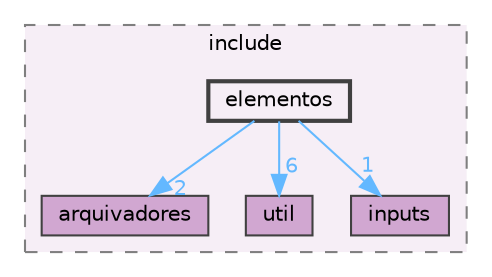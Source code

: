 digraph "elementos"
{
 // LATEX_PDF_SIZE
  bgcolor="transparent";
  edge [fontname=Helvetica,fontsize=10,labelfontname=Helvetica,labelfontsize=10];
  node [fontname=Helvetica,fontsize=10,shape=box,height=0.2,width=0.4];
  compound=true
  subgraph clusterdir_9a744b5567c265deacf566b467d8af59 {
    graph [ bgcolor="#f6eef6", pencolor="grey50", label="include", fontname=Helvetica,fontsize=10 style="filled,dashed", URL="dir_9a744b5567c265deacf566b467d8af59.html",tooltip=""]
  dir_0058f9f8930e3f234e27134542bf0d59 [label="arquivadores", fillcolor="#d1a7d1", color="grey25", style="filled", URL="dir_0058f9f8930e3f234e27134542bf0d59.html",tooltip=""];
  dir_01945739458c10315f029035be55b339 [label="util", fillcolor="#d1a7d1", color="grey25", style="filled", URL="dir_01945739458c10315f029035be55b339.html",tooltip=""];
  dir_e48180f9230982b0cc0b1e4a3b823aad [label="inputs", fillcolor="#d1a7d1", color="grey25", style="filled", URL="dir_e48180f9230982b0cc0b1e4a3b823aad.html",tooltip=""];
  dir_b1eee439f86f75fbc695d9d24374e815 [label="elementos", fillcolor="#f6eef6", color="grey25", style="filled,bold", URL="dir_b1eee439f86f75fbc695d9d24374e815.html",tooltip=""];
  }
  dir_b1eee439f86f75fbc695d9d24374e815->dir_0058f9f8930e3f234e27134542bf0d59 [headlabel="2", labeldistance=1.5 headhref="dir_000012_000003.html" href="dir_000012_000003.html" color="steelblue1" fontcolor="steelblue1"];
  dir_b1eee439f86f75fbc695d9d24374e815->dir_01945739458c10315f029035be55b339 [headlabel="6", labeldistance=1.5 headhref="dir_000012_000032.html" href="dir_000012_000032.html" color="steelblue1" fontcolor="steelblue1"];
  dir_b1eee439f86f75fbc695d9d24374e815->dir_e48180f9230982b0cc0b1e4a3b823aad [headlabel="1", labeldistance=1.5 headhref="dir_000012_000018.html" href="dir_000012_000018.html" color="steelblue1" fontcolor="steelblue1"];
}
